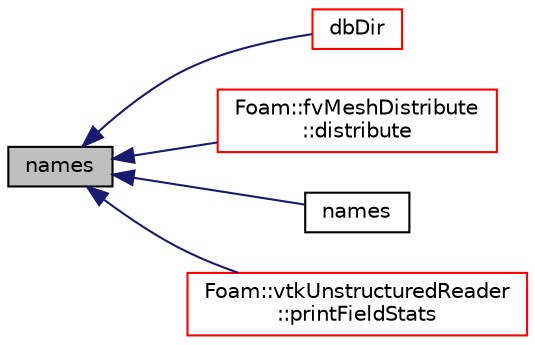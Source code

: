 digraph "names"
{
  bgcolor="transparent";
  edge [fontname="Helvetica",fontsize="10",labelfontname="Helvetica",labelfontsize="10"];
  node [fontname="Helvetica",fontsize="10",shape=record];
  rankdir="LR";
  Node1 [label="names",height=0.2,width=0.4,color="black", fillcolor="grey75", style="filled", fontcolor="black"];
  Node1 -> Node2 [dir="back",color="midnightblue",fontsize="10",style="solid",fontname="Helvetica"];
  Node2 [label="dbDir",height=0.2,width=0.4,color="red",URL="$a01729.html#a67b30e5633d486ff299537406b0ca471",tooltip="Local directory path of this objectRegistry relative to the time. "];
  Node1 -> Node3 [dir="back",color="midnightblue",fontsize="10",style="solid",fontname="Helvetica"];
  Node3 [label="Foam::fvMeshDistribute\l::distribute",height=0.2,width=0.4,color="red",URL="$a00887.html#acb11a389cf765470aea69d37a526cf1f",tooltip="Send cells to neighbours according to distribution. "];
  Node1 -> Node4 [dir="back",color="midnightblue",fontsize="10",style="solid",fontname="Helvetica"];
  Node4 [label="names",height=0.2,width=0.4,color="black",URL="$a01729.html#a6d741a0679ef08c796223a411febed1f"];
  Node1 -> Node5 [dir="back",color="midnightblue",fontsize="10",style="solid",fontname="Helvetica"];
  Node5 [label="Foam::vtkUnstructuredReader\l::printFieldStats",height=0.2,width=0.4,color="red",URL="$a02932.html#a9f59c99d201e4828cb92b238837959f8",tooltip="Debug: print contents of objectRegistry. "];
}
